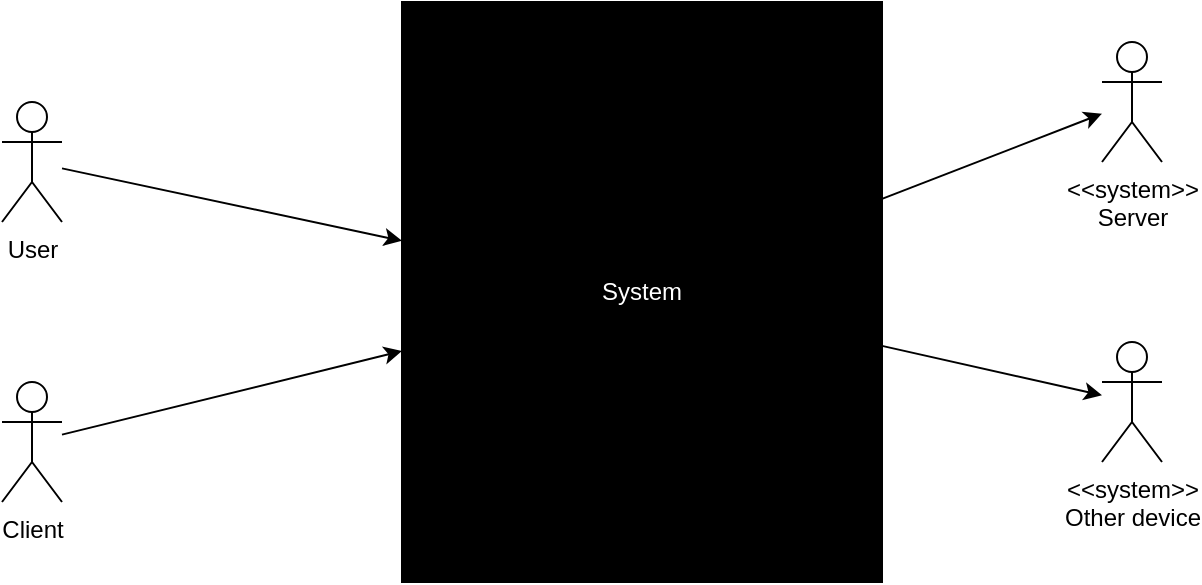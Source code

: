 <mxfile version="13.10.0" type="embed" pages="6">
    <diagram id="AL1-h4hdgsFVayH6yon7" name="Context">
        <mxGraphModel dx="1118" dy="766" grid="1" gridSize="10" guides="1" tooltips="1" connect="1" arrows="1" fold="1" page="1" pageScale="1" pageWidth="827" pageHeight="1169" math="0" shadow="0">
            <root>
                <mxCell id="6J5pDW46mqxVxYY52g6P-0"/>
                <mxCell id="6J5pDW46mqxVxYY52g6P-1" parent="6J5pDW46mqxVxYY52g6P-0"/>
                <mxCell id="c7GYSwN-kZRENEB_QYca-8" style="edgeStyle=none;rounded=0;orthogonalLoop=1;jettySize=auto;html=1;" parent="6J5pDW46mqxVxYY52g6P-1" source="6J5pDW46mqxVxYY52g6P-2" target="c7GYSwN-kZRENEB_QYca-3" edge="1">
                    <mxGeometry relative="1" as="geometry">
                        <mxPoint x="570" y="284" as="targetPoint"/>
                    </mxGeometry>
                </mxCell>
                <mxCell id="c7GYSwN-kZRENEB_QYca-9" style="edgeStyle=none;rounded=0;orthogonalLoop=1;jettySize=auto;html=1;" parent="6J5pDW46mqxVxYY52g6P-1" source="6J5pDW46mqxVxYY52g6P-2" target="c7GYSwN-kZRENEB_QYca-4" edge="1">
                    <mxGeometry relative="1" as="geometry"/>
                </mxCell>
                <mxCell id="6J5pDW46mqxVxYY52g6P-2" value="System" style="rounded=0;whiteSpace=wrap;html=1;fillColor=#000000;fontColor=#FFFFFF;" parent="6J5pDW46mqxVxYY52g6P-1" vertex="1">
                    <mxGeometry x="280" y="240" width="240" height="290" as="geometry"/>
                </mxCell>
                <mxCell id="c7GYSwN-kZRENEB_QYca-2" style="rounded=0;orthogonalLoop=1;jettySize=auto;html=1;" parent="6J5pDW46mqxVxYY52g6P-1" source="c7GYSwN-kZRENEB_QYca-0" target="6J5pDW46mqxVxYY52g6P-2" edge="1">
                    <mxGeometry relative="1" as="geometry"/>
                </mxCell>
                <mxCell id="c7GYSwN-kZRENEB_QYca-0" value="User" style="shape=umlActor;verticalLabelPosition=bottom;verticalAlign=top;html=1;" parent="6J5pDW46mqxVxYY52g6P-1" vertex="1">
                    <mxGeometry x="80" y="290" width="30" height="60" as="geometry"/>
                </mxCell>
                <mxCell id="c7GYSwN-kZRENEB_QYca-3" value="&amp;lt;&amp;lt;system&amp;gt;&amp;gt;&lt;br&gt;Server" style="shape=umlActor;verticalLabelPosition=bottom;verticalAlign=top;html=1;" parent="6J5pDW46mqxVxYY52g6P-1" vertex="1">
                    <mxGeometry x="630" y="260" width="30" height="60" as="geometry"/>
                </mxCell>
                <mxCell id="c7GYSwN-kZRENEB_QYca-4" value="&amp;lt;&amp;lt;system&amp;gt;&amp;gt;&lt;br&gt;Other device" style="shape=umlActor;verticalLabelPosition=bottom;verticalAlign=top;html=1;" parent="6J5pDW46mqxVxYY52g6P-1" vertex="1">
                    <mxGeometry x="630" y="410" width="30" height="60" as="geometry"/>
                </mxCell>
                <mxCell id="UFfQcZI7zQbrrZhTbMZ0-3" style="edgeStyle=none;rounded=0;orthogonalLoop=1;jettySize=auto;html=1;" parent="6J5pDW46mqxVxYY52g6P-1" source="UFfQcZI7zQbrrZhTbMZ0-0" target="6J5pDW46mqxVxYY52g6P-2" edge="1">
                    <mxGeometry relative="1" as="geometry"/>
                </mxCell>
                <mxCell id="UFfQcZI7zQbrrZhTbMZ0-0" value="Client" style="shape=umlActor;verticalLabelPosition=bottom;verticalAlign=top;html=1;" parent="6J5pDW46mqxVxYY52g6P-1" vertex="1">
                    <mxGeometry x="80" y="430" width="30" height="60" as="geometry"/>
                </mxCell>
            </root>
        </mxGraphModel>
    </diagram>
    <diagram name="Packages" id="6YXZeDPopdq_xGOGrKjl">
        <mxGraphModel dx="1118" dy="766" grid="1" gridSize="10" guides="1" tooltips="1" connect="1" arrows="1" fold="1" page="1" pageScale="1" pageWidth="827" pageHeight="1169" math="0" shadow="0">
            <root>
                <mxCell id="E9opURsQbrk2UNjL43F2-0"/>
                <mxCell id="E9opURsQbrk2UNjL43F2-1" parent="E9opURsQbrk2UNjL43F2-0"/>
                <mxCell id="E9opURsQbrk2UNjL43F2-4" value="" style="rounded=0;whiteSpace=wrap;html=1;fillColor=#dae8fc;strokeColor=#6c8ebf;" parent="E9opURsQbrk2UNjL43F2-1" vertex="1">
                    <mxGeometry x="180" y="80" width="480" height="600" as="geometry"/>
                </mxCell>
                <mxCell id="orLF9Xl-NUG6MuRQOzJv-5" style="edgeStyle=none;rounded=0;orthogonalLoop=1;jettySize=auto;html=1;" parent="E9opURsQbrk2UNjL43F2-1" source="E9opURsQbrk2UNjL43F2-6" target="E9opURsQbrk2UNjL43F2-9" edge="1">
                    <mxGeometry relative="1" as="geometry"/>
                </mxCell>
                <mxCell id="E9opURsQbrk2UNjL43F2-6" value="User" style="shape=umlActor;verticalLabelPosition=bottom;verticalAlign=top;html=1;" parent="E9opURsQbrk2UNjL43F2-1" vertex="1">
                    <mxGeometry x="80" y="220" width="30" height="60" as="geometry"/>
                </mxCell>
                <mxCell id="E9opURsQbrk2UNjL43F2-7" value="&amp;lt;&amp;lt;system&amp;gt;&amp;gt;&lt;br&gt;Server" style="shape=umlActor;verticalLabelPosition=bottom;verticalAlign=top;html=1;" parent="E9opURsQbrk2UNjL43F2-1" vertex="1">
                    <mxGeometry x="720" y="270" width="30" height="60" as="geometry"/>
                </mxCell>
                <mxCell id="E9opURsQbrk2UNjL43F2-8" value="&amp;lt;&amp;lt;system&amp;gt;&amp;gt;&lt;br&gt;Other device" style="shape=umlActor;verticalLabelPosition=bottom;verticalAlign=top;html=1;" parent="E9opURsQbrk2UNjL43F2-1" vertex="1">
                    <mxGeometry x="720" y="410" width="30" height="60" as="geometry"/>
                </mxCell>
                <mxCell id="orLF9Xl-NUG6MuRQOzJv-9" style="edgeStyle=none;rounded=0;orthogonalLoop=1;jettySize=auto;html=1;fontColor=#000000;" parent="E9opURsQbrk2UNjL43F2-1" source="orLF9Xl-NUG6MuRQOzJv-10" target="orLF9Xl-NUG6MuRQOzJv-8" edge="1">
                    <mxGeometry relative="1" as="geometry"/>
                </mxCell>
                <mxCell id="orLF9Xl-NUG6MuRQOzJv-11" style="edgeStyle=none;rounded=0;orthogonalLoop=1;jettySize=auto;html=1;fontColor=#000000;" parent="E9opURsQbrk2UNjL43F2-1" source="E9opURsQbrk2UNjL43F2-9" target="orLF9Xl-NUG6MuRQOzJv-10" edge="1">
                    <mxGeometry relative="1" as="geometry"/>
                </mxCell>
                <mxCell id="E9opURsQbrk2UNjL43F2-9" value="User" style="shape=folder;fontStyle=1;spacingTop=10;tabWidth=40;tabHeight=14;tabPosition=left;html=1;fillColor=#fff2cc;strokeColor=#d6b656;fontColor=#000000;" parent="E9opURsQbrk2UNjL43F2-1" vertex="1">
                    <mxGeometry x="220" y="250" width="160" height="100" as="geometry"/>
                </mxCell>
                <mxCell id="orLF9Xl-NUG6MuRQOzJv-2" style="edgeStyle=none;rounded=0;orthogonalLoop=1;jettySize=auto;html=1;" parent="E9opURsQbrk2UNjL43F2-1" source="orLF9Xl-NUG6MuRQOzJv-0" target="orLF9Xl-NUG6MuRQOzJv-1" edge="1">
                    <mxGeometry relative="1" as="geometry"/>
                </mxCell>
                <mxCell id="orLF9Xl-NUG6MuRQOzJv-0" value="Client" style="shape=umlActor;verticalLabelPosition=bottom;verticalAlign=top;html=1;" parent="E9opURsQbrk2UNjL43F2-1" vertex="1">
                    <mxGeometry x="80" y="470" width="30" height="60" as="geometry"/>
                </mxCell>
                <mxCell id="orLF9Xl-NUG6MuRQOzJv-3" style="edgeStyle=none;rounded=0;orthogonalLoop=1;jettySize=auto;html=1;" parent="E9opURsQbrk2UNjL43F2-1" source="orLF9Xl-NUG6MuRQOzJv-1" target="E9opURsQbrk2UNjL43F2-8" edge="1">
                    <mxGeometry relative="1" as="geometry"/>
                </mxCell>
                <mxCell id="orLF9Xl-NUG6MuRQOzJv-4" style="edgeStyle=none;rounded=0;orthogonalLoop=1;jettySize=auto;html=1;" parent="E9opURsQbrk2UNjL43F2-1" source="orLF9Xl-NUG6MuRQOzJv-1" target="E9opURsQbrk2UNjL43F2-7" edge="1">
                    <mxGeometry relative="1" as="geometry"/>
                </mxCell>
                <mxCell id="orLF9Xl-NUG6MuRQOzJv-1" value="Network" style="shape=folder;fontStyle=1;spacingTop=10;tabWidth=40;tabHeight=14;tabPosition=left;html=1;fillColor=#fff2cc;strokeColor=#d6b656;fontColor=#000000;" parent="E9opURsQbrk2UNjL43F2-1" vertex="1">
                    <mxGeometry x="334" y="510" width="160" height="100" as="geometry"/>
                </mxCell>
                <mxCell id="orLF9Xl-NUG6MuRQOzJv-8" value="Storage" style="shape=folder;fontStyle=1;spacingTop=10;tabWidth=40;tabHeight=14;tabPosition=left;html=1;fillColor=#fff2cc;strokeColor=#d6b656;fontColor=#000000;" parent="E9opURsQbrk2UNjL43F2-1" vertex="1">
                    <mxGeometry x="330" y="110" width="160" height="100" as="geometry"/>
                </mxCell>
                <mxCell id="orLF9Xl-NUG6MuRQOzJv-12" style="edgeStyle=none;rounded=0;orthogonalLoop=1;jettySize=auto;html=1;fontColor=#000000;" parent="E9opURsQbrk2UNjL43F2-1" source="orLF9Xl-NUG6MuRQOzJv-10" target="orLF9Xl-NUG6MuRQOzJv-1" edge="1">
                    <mxGeometry relative="1" as="geometry"/>
                </mxCell>
                <mxCell id="orLF9Xl-NUG6MuRQOzJv-10" value="Program" style="shape=folder;fontStyle=1;spacingTop=10;tabWidth=40;tabHeight=14;tabPosition=left;html=1;fillColor=#fff2cc;strokeColor=#d6b656;fontColor=#000000;" parent="E9opURsQbrk2UNjL43F2-1" vertex="1">
                    <mxGeometry x="460" y="250" width="160" height="100" as="geometry"/>
                </mxCell>
            </root>
        </mxGraphModel>
    </diagram>
    <diagram id="WF8cTKXz_o5KtCRZTKww" name="DataManager">
        <mxGraphModel dx="291" dy="766" grid="1" gridSize="10" guides="1" tooltips="1" connect="1" arrows="1" fold="1" page="1" pageScale="1" pageWidth="827" pageHeight="1169" math="0" shadow="0">
            <root>
                <mxCell id="Pk3Y0sDnsGEQqYOogz7k-0"/>
                <mxCell id="Pk3Y0sDnsGEQqYOogz7k-1" parent="Pk3Y0sDnsGEQqYOogz7k-0"/>
                <mxCell id="-yMDUEkYc6U7FfnnZ4ZD-0" value="DataManager" style="ellipse;whiteSpace=wrap;html=1;shadow=0;fillColor=#f8cecc;strokeColor=#b85450;fontColor=#000000;" parent="Pk3Y0sDnsGEQqYOogz7k-1" vertex="1">
                    <mxGeometry x="1171" y="40" width="140" height="70" as="geometry"/>
                </mxCell>
                <mxCell id="-yMDUEkYc6U7FfnnZ4ZD-2" style="rounded=0;orthogonalLoop=1;jettySize=auto;html=1;fontColor=#000000;" parent="Pk3Y0sDnsGEQqYOogz7k-1" source="-yMDUEkYc6U7FfnnZ4ZD-0" target="-yMDUEkYc6U7FfnnZ4ZD-12" edge="1">
                    <mxGeometry relative="1" as="geometry"/>
                </mxCell>
                <mxCell id="-yMDUEkYc6U7FfnnZ4ZD-3" value="Other App" style="ellipse;whiteSpace=wrap;html=1;shadow=0;fillColor=#fff2cc;strokeColor=#d6b656;fontColor=#000000;" parent="Pk3Y0sDnsGEQqYOogz7k-1" vertex="1">
                    <mxGeometry x="1420" y="370" width="140" height="70" as="geometry"/>
                </mxCell>
                <mxCell id="-yMDUEkYc6U7FfnnZ4ZD-8" style="edgeStyle=none;rounded=0;html=1;startArrow=none;startFill=0;jettySize=auto;orthogonalLoop=1;fontColor=#000000;" parent="Pk3Y0sDnsGEQqYOogz7k-1" source="-yMDUEkYc6U7FfnnZ4ZD-0" target="-yMDUEkYc6U7FfnnZ4ZD-3" edge="1">
                    <mxGeometry relative="1" as="geometry">
                        <mxPoint x="1402.165" y="358.362" as="sourcePoint"/>
                    </mxGeometry>
                </mxCell>
                <mxCell id="-yMDUEkYc6U7FfnnZ4ZD-9" style="edgeStyle=none;rounded=0;html=1;startArrow=none;startFill=0;jettySize=auto;orthogonalLoop=1;fontColor=#000000;" parent="Pk3Y0sDnsGEQqYOogz7k-1" source="-yMDUEkYc6U7FfnnZ4ZD-0" target="-yMDUEkYc6U7FfnnZ4ZD-17" edge="1">
                    <mxGeometry relative="1" as="geometry"/>
                </mxCell>
                <mxCell id="-yMDUEkYc6U7FfnnZ4ZD-10" value="ODP" style="ellipse;whiteSpace=wrap;html=1;shadow=0;fillColor=#fff2cc;strokeColor=#d6b656;fontColor=#000000;" parent="Pk3Y0sDnsGEQqYOogz7k-1" vertex="1">
                    <mxGeometry x="890" y="290" width="140" height="70" as="geometry"/>
                </mxCell>
                <mxCell id="-yMDUEkYc6U7FfnnZ4ZD-12" value="HTML" style="ellipse;whiteSpace=wrap;html=1;shadow=0;fillColor=#fff2cc;strokeColor=#d6b656;fontColor=#000000;" parent="Pk3Y0sDnsGEQqYOogz7k-1" vertex="1">
                    <mxGeometry x="1000" y="390" width="140" height="70" as="geometry"/>
                </mxCell>
                <mxCell id="-yMDUEkYc6U7FfnnZ4ZD-13" style="edgeStyle=none;rounded=0;html=1;startArrow=none;startFill=0;jettySize=auto;orthogonalLoop=1;fontColor=#000000;" parent="Pk3Y0sDnsGEQqYOogz7k-1" source="-yMDUEkYc6U7FfnnZ4ZD-0" target="-yMDUEkYc6U7FfnnZ4ZD-10" edge="1">
                    <mxGeometry relative="1" as="geometry">
                        <mxPoint x="1226.0" y="459.073" as="sourcePoint"/>
                    </mxGeometry>
                </mxCell>
                <mxCell id="-yMDUEkYc6U7FfnnZ4ZD-17" value="Stored in Cache" style="ellipse;whiteSpace=wrap;html=1;shadow=0;fillColor=#d5e8d4;strokeColor=#82b366;fontColor=#000000;" parent="Pk3Y0sDnsGEQqYOogz7k-1" vertex="1">
                    <mxGeometry x="910" y="70" width="140" height="70" as="geometry"/>
                </mxCell>
                <mxCell id="-yMDUEkYc6U7FfnnZ4ZD-19" value="Encryption / Decryption" style="ellipse;whiteSpace=wrap;html=1;shadow=0;fillColor=#d5e8d4;strokeColor=#82b366;fontColor=#000000;" parent="Pk3Y0sDnsGEQqYOogz7k-1" vertex="1">
                    <mxGeometry x="1470" y="60" width="140" height="70" as="geometry"/>
                </mxCell>
                <mxCell id="-yMDUEkYc6U7FfnnZ4ZD-20" style="edgeStyle=none;rounded=0;html=1;startArrow=none;startFill=0;jettySize=auto;orthogonalLoop=1;fontColor=#000000;" parent="Pk3Y0sDnsGEQqYOogz7k-1" source="-yMDUEkYc6U7FfnnZ4ZD-0" target="-yMDUEkYc6U7FfnnZ4ZD-19" edge="1">
                    <mxGeometry relative="1" as="geometry"/>
                </mxCell>
                <mxCell id="-yMDUEkYc6U7FfnnZ4ZD-21" value="FTP" style="ellipse;whiteSpace=wrap;html=1;shadow=0;fillColor=#fff2cc;strokeColor=#d6b656;fontColor=#000000;" parent="Pk3Y0sDnsGEQqYOogz7k-1" vertex="1">
                    <mxGeometry x="1230" y="400" width="140" height="70" as="geometry"/>
                </mxCell>
                <mxCell id="-yMDUEkYc6U7FfnnZ4ZD-22" style="rounded=0;html=1;startArrow=none;startFill=0;jettySize=auto;orthogonalLoop=1;fontColor=#000000;" parent="Pk3Y0sDnsGEQqYOogz7k-1" source="-yMDUEkYc6U7FfnnZ4ZD-0" target="-yMDUEkYc6U7FfnnZ4ZD-21" edge="1">
                    <mxGeometry relative="1" as="geometry"/>
                </mxCell>
            </root>
        </mxGraphModel>
    </diagram>
    <diagram id="49TnV0c6ifiZeNyL8bGE" name="AppManager">
        <mxGraphModel dx="1863" dy="1277" grid="1" gridSize="10" guides="1" tooltips="1" connect="1" arrows="1" fold="1" page="1" pageScale="1" pageWidth="827" pageHeight="1169" math="0" shadow="0">
            <root>
                <mxCell id="rX05nqekZC7pyH_LNASz-0"/>
                <mxCell id="rX05nqekZC7pyH_LNASz-1" parent="rX05nqekZC7pyH_LNASz-0"/>
                <mxCell id="_uSwUZgyzYdsKtZDyFy9-1" style="edgeStyle=none;rounded=0;orthogonalLoop=1;jettySize=auto;html=1;fontColor=#000000;" parent="rX05nqekZC7pyH_LNASz-1" source="a-PLmxCelXJSYvkqQ847-0" target="_uSwUZgyzYdsKtZDyFy9-0" edge="1">
                    <mxGeometry relative="1" as="geometry"/>
                </mxCell>
                <mxCell id="a-PLmxCelXJSYvkqQ847-0" value="AppManager" style="ellipse;whiteSpace=wrap;html=1;shadow=0;fillColor=#f8cecc;strokeColor=#b85450;fontColor=#000000;" parent="rX05nqekZC7pyH_LNASz-1" vertex="1">
                    <mxGeometry x="730" y="493.5" width="140" height="70" as="geometry"/>
                </mxCell>
                <mxCell id="a-PLmxCelXJSYvkqQ847-1" value="Data" style="ellipse;whiteSpace=wrap;html=1;fillColor=#dae8fc;strokeColor=#6c8ebf;fontColor=#000000;" parent="rX05nqekZC7pyH_LNASz-1" vertex="1">
                    <mxGeometry x="1060" y="400" width="170" height="70" as="geometry"/>
                </mxCell>
                <mxCell id="a-PLmxCelXJSYvkqQ847-2" value="Permissions&lt;br&gt;" style="ellipse;whiteSpace=wrap;html=1;fillColor=#dae8fc;strokeColor=#6c8ebf;fontColor=#000000;" parent="rX05nqekZC7pyH_LNASz-1" vertex="1">
                    <mxGeometry x="560" y="395" width="170" height="70" as="geometry"/>
                </mxCell>
                <mxCell id="a-PLmxCelXJSYvkqQ847-3" style="edgeStyle=none;rounded=0;html=1;startArrow=none;startFill=0;jettySize=auto;orthogonalLoop=1;strokeColor=#000000;fontColor=#000000;" parent="rX05nqekZC7pyH_LNASz-1" source="a-PLmxCelXJSYvkqQ847-0" target="a-PLmxCelXJSYvkqQ847-2" edge="1">
                    <mxGeometry relative="1" as="geometry"/>
                </mxCell>
                <mxCell id="a-PLmxCelXJSYvkqQ847-4" style="rounded=0;orthogonalLoop=1;jettySize=auto;html=1;fontColor=#000000;" parent="rX05nqekZC7pyH_LNASz-1" source="a-PLmxCelXJSYvkqQ847-5" target="a-PLmxCelXJSYvkqQ847-20" edge="1">
                    <mxGeometry relative="1" as="geometry"/>
                </mxCell>
                <mxCell id="ww1bza0KaRBGcjdTDMza-1" style="rounded=0;orthogonalLoop=1;jettySize=auto;html=1;fontColor=#000000;" parent="rX05nqekZC7pyH_LNASz-1" source="a-PLmxCelXJSYvkqQ847-5" target="ww1bza0KaRBGcjdTDMza-0" edge="1">
                    <mxGeometry relative="1" as="geometry"/>
                </mxCell>
                <mxCell id="a-PLmxCelXJSYvkqQ847-5" value="APIs" style="ellipse;whiteSpace=wrap;html=1;fillColor=#d5e8d4;strokeColor=#82b366;fontColor=#000000;" parent="rX05nqekZC7pyH_LNASz-1" vertex="1">
                    <mxGeometry x="920" y="500" width="170" height="70" as="geometry"/>
                </mxCell>
                <mxCell id="a-PLmxCelXJSYvkqQ847-6" style="edgeStyle=none;rounded=0;html=1;startArrow=none;startFill=0;jettySize=auto;orthogonalLoop=1;fontColor=#000000;" parent="rX05nqekZC7pyH_LNASz-1" source="a-PLmxCelXJSYvkqQ847-0" target="a-PLmxCelXJSYvkqQ847-5" edge="1">
                    <mxGeometry relative="1" as="geometry"/>
                </mxCell>
                <mxCell id="a-PLmxCelXJSYvkqQ847-7" style="edgeStyle=none;rounded=0;html=1;startArrow=none;startFill=0;jettySize=auto;orthogonalLoop=1;fontColor=#000000;" parent="rX05nqekZC7pyH_LNASz-1" source="a-PLmxCelXJSYvkqQ847-5" target="a-PLmxCelXJSYvkqQ847-1" edge="1">
                    <mxGeometry relative="1" as="geometry"/>
                </mxCell>
                <mxCell id="a-PLmxCelXJSYvkqQ847-8" value="GUI" style="ellipse;whiteSpace=wrap;html=1;fillColor=#dae8fc;strokeColor=#6c8ebf;fontColor=#000000;" parent="rX05nqekZC7pyH_LNASz-1" vertex="1">
                    <mxGeometry x="1150" y="500" width="170" height="70" as="geometry"/>
                </mxCell>
                <mxCell id="a-PLmxCelXJSYvkqQ847-9" style="edgeStyle=none;rounded=0;html=1;startArrow=none;startFill=0;jettySize=auto;orthogonalLoop=1;fontColor=#000000;" parent="rX05nqekZC7pyH_LNASz-1" source="a-PLmxCelXJSYvkqQ847-5" target="a-PLmxCelXJSYvkqQ847-8" edge="1">
                    <mxGeometry relative="1" as="geometry"/>
                </mxCell>
                <mxCell id="a-PLmxCelXJSYvkqQ847-10" value="Security App&lt;br&gt;" style="ellipse;whiteSpace=wrap;html=1;fillColor=#fff2cc;strokeColor=#d6b656;fontColor=#000000;" parent="rX05nqekZC7pyH_LNASz-1" vertex="1">
                    <mxGeometry x="510" y="260" width="170" height="70" as="geometry"/>
                </mxCell>
                <mxCell id="a-PLmxCelXJSYvkqQ847-11" style="edgeStyle=none;rounded=0;html=1;entryX=0.5;entryY=1;startArrow=none;startFill=0;jettySize=auto;orthogonalLoop=1;fontColor=#000000;" parent="rX05nqekZC7pyH_LNASz-1" source="a-PLmxCelXJSYvkqQ847-2" target="a-PLmxCelXJSYvkqQ847-10" edge="1">
                    <mxGeometry relative="1" as="geometry"/>
                </mxCell>
                <mxCell id="a-PLmxCelXJSYvkqQ847-12" value="Manual authorization&lt;br&gt;" style="ellipse;whiteSpace=wrap;html=1;fillColor=#fff2cc;strokeColor=#d6b656;fontColor=#000000;" parent="rX05nqekZC7pyH_LNASz-1" vertex="1">
                    <mxGeometry x="350" y="360" width="170" height="70" as="geometry"/>
                </mxCell>
                <mxCell id="a-PLmxCelXJSYvkqQ847-13" style="edgeStyle=none;rounded=0;html=1;startArrow=none;startFill=0;jettySize=auto;orthogonalLoop=1;fontColor=#000000;" parent="rX05nqekZC7pyH_LNASz-1" source="a-PLmxCelXJSYvkqQ847-2" target="a-PLmxCelXJSYvkqQ847-12" edge="1">
                    <mxGeometry relative="1" as="geometry">
                        <mxPoint x="490" y="375" as="targetPoint"/>
                    </mxGeometry>
                </mxCell>
                <mxCell id="a-PLmxCelXJSYvkqQ847-14" value="App types" style="ellipse;whiteSpace=wrap;html=1;fillColor=#dae8fc;strokeColor=#6c8ebf;fontColor=#000000;" parent="rX05nqekZC7pyH_LNASz-1" vertex="1">
                    <mxGeometry x="520" y="530" width="170" height="70" as="geometry"/>
                </mxCell>
                <mxCell id="a-PLmxCelXJSYvkqQ847-15" style="rounded=0;html=1;startArrow=none;startFill=0;jettySize=auto;orthogonalLoop=1;strokeColor=#000000;fontColor=#000000;" parent="rX05nqekZC7pyH_LNASz-1" source="a-PLmxCelXJSYvkqQ847-0" target="a-PLmxCelXJSYvkqQ847-14" edge="1">
                    <mxGeometry relative="1" as="geometry"/>
                </mxCell>
                <mxCell id="B5IrCnFHRbCQaCrZ68_w-3" style="edgeStyle=none;rounded=0;orthogonalLoop=1;jettySize=auto;html=1;fontColor=#000000;" parent="rX05nqekZC7pyH_LNASz-1" source="a-PLmxCelXJSYvkqQ847-16" target="B5IrCnFHRbCQaCrZ68_w-2" edge="1">
                    <mxGeometry relative="1" as="geometry"/>
                </mxCell>
                <mxCell id="B5IrCnFHRbCQaCrZ68_w-5" style="edgeStyle=none;rounded=0;orthogonalLoop=1;jettySize=auto;html=1;fontColor=#000000;" parent="rX05nqekZC7pyH_LNASz-1" source="a-PLmxCelXJSYvkqQ847-16" target="B5IrCnFHRbCQaCrZ68_w-4" edge="1">
                    <mxGeometry relative="1" as="geometry"/>
                </mxCell>
                <mxCell id="a-PLmxCelXJSYvkqQ847-16" value="Formal Language" style="ellipse;whiteSpace=wrap;html=1;fillColor=#fff2cc;strokeColor=#d6b656;fontColor=#000000;" parent="rX05nqekZC7pyH_LNASz-1" vertex="1">
                    <mxGeometry x="430" y="650" width="170" height="70" as="geometry"/>
                </mxCell>
                <mxCell id="a-PLmxCelXJSYvkqQ847-17" style="edgeStyle=none;rounded=0;html=1;startArrow=none;startFill=0;jettySize=auto;orthogonalLoop=1;fontColor=#000000;" parent="rX05nqekZC7pyH_LNASz-1" source="a-PLmxCelXJSYvkqQ847-14" target="a-PLmxCelXJSYvkqQ847-28" edge="1">
                    <mxGeometry relative="1" as="geometry">
                        <mxPoint x="467.599" y="607.26" as="targetPoint"/>
                    </mxGeometry>
                </mxCell>
                <mxCell id="a-PLmxCelXJSYvkqQ847-18" style="edgeStyle=none;rounded=0;html=1;startArrow=none;startFill=0;jettySize=auto;orthogonalLoop=1;fontColor=#000000;" parent="rX05nqekZC7pyH_LNASz-1" source="a-PLmxCelXJSYvkqQ847-14" target="a-PLmxCelXJSYvkqQ847-16" edge="1">
                    <mxGeometry relative="1" as="geometry">
                        <mxPoint x="875" y="860" as="targetPoint"/>
                    </mxGeometry>
                </mxCell>
                <mxCell id="a-PLmxCelXJSYvkqQ847-19" style="edgeStyle=none;rounded=0;orthogonalLoop=1;jettySize=auto;html=1;fontColor=#000000;" parent="rX05nqekZC7pyH_LNASz-1" source="a-PLmxCelXJSYvkqQ847-20" target="a-PLmxCelXJSYvkqQ847-27" edge="1">
                    <mxGeometry relative="1" as="geometry"/>
                </mxCell>
                <mxCell id="a-PLmxCelXJSYvkqQ847-20" value="Request" style="ellipse;whiteSpace=wrap;html=1;fillColor=#dae8fc;strokeColor=#6c8ebf;fontColor=#000000;" parent="rX05nqekZC7pyH_LNASz-1" vertex="1">
                    <mxGeometry x="1030" y="610" width="170" height="70" as="geometry"/>
                </mxCell>
                <mxCell id="a-PLmxCelXJSYvkqQ847-23" value="Auto finder&lt;br&gt;" style="ellipse;whiteSpace=wrap;html=1;fillColor=#fff2cc;strokeColor=#d6b656;fontColor=#000000;" parent="rX05nqekZC7pyH_LNASz-1" vertex="1">
                    <mxGeometry x="1240" y="590" width="170" height="70" as="geometry"/>
                </mxCell>
                <mxCell id="a-PLmxCelXJSYvkqQ847-24" style="edgeStyle=none;rounded=0;html=1;startArrow=none;startFill=0;jettySize=auto;orthogonalLoop=1;fontColor=#000000;" parent="rX05nqekZC7pyH_LNASz-1" source="a-PLmxCelXJSYvkqQ847-20" target="a-PLmxCelXJSYvkqQ847-23" edge="1">
                    <mxGeometry relative="1" as="geometry">
                        <mxPoint x="470" y="595" as="targetPoint"/>
                    </mxGeometry>
                </mxCell>
                <mxCell id="a-PLmxCelXJSYvkqQ847-25" value="Request to an App&lt;br&gt;" style="ellipse;whiteSpace=wrap;html=1;fillColor=#fff2cc;strokeColor=#d6b656;fontColor=#000000;" parent="rX05nqekZC7pyH_LNASz-1" vertex="1">
                    <mxGeometry x="1020" y="740" width="170" height="70" as="geometry"/>
                </mxCell>
                <mxCell id="a-PLmxCelXJSYvkqQ847-26" style="edgeStyle=none;rounded=0;html=1;startArrow=none;startFill=0;jettySize=auto;orthogonalLoop=1;fontColor=#000000;" parent="rX05nqekZC7pyH_LNASz-1" source="a-PLmxCelXJSYvkqQ847-20" target="a-PLmxCelXJSYvkqQ847-25" edge="1">
                    <mxGeometry relative="1" as="geometry">
                        <mxPoint x="505.104" y="725.251" as="targetPoint"/>
                    </mxGeometry>
                </mxCell>
                <mxCell id="a-PLmxCelXJSYvkqQ847-27" value="Request to a server" style="ellipse;whiteSpace=wrap;html=1;fillColor=#fff2cc;strokeColor=#d6b656;fontColor=#000000;" parent="rX05nqekZC7pyH_LNASz-1" vertex="1">
                    <mxGeometry x="1200" y="690" width="170" height="70" as="geometry"/>
                </mxCell>
                <mxCell id="a-PLmxCelXJSYvkqQ847-28" value="Other languages" style="ellipse;whiteSpace=wrap;html=1;fillColor=#fff2cc;strokeColor=#d6b656;fontColor=#000000;" parent="rX05nqekZC7pyH_LNASz-1" vertex="1">
                    <mxGeometry x="270" y="520" width="170" height="70" as="geometry"/>
                </mxCell>
                <mxCell id="B5IrCnFHRbCQaCrZ68_w-2" value="Compiled" style="ellipse;whiteSpace=wrap;html=1;fillColor=#fff2cc;strokeColor=#d6b656;fontColor=#000000;" parent="rX05nqekZC7pyH_LNASz-1" vertex="1">
                    <mxGeometry x="244" y="740" width="170" height="70" as="geometry"/>
                </mxCell>
                <mxCell id="B5IrCnFHRbCQaCrZ68_w-4" value="Source" style="ellipse;whiteSpace=wrap;html=1;fillColor=#fff2cc;strokeColor=#d6b656;fontColor=#000000;" parent="rX05nqekZC7pyH_LNASz-1" vertex="1">
                    <mxGeometry x="450" y="810" width="170" height="70" as="geometry"/>
                </mxCell>
                <mxCell id="ww1bza0KaRBGcjdTDMza-0" value="Event" style="ellipse;whiteSpace=wrap;html=1;fillColor=#dae8fc;strokeColor=#6c8ebf;fontColor=#000000;" parent="rX05nqekZC7pyH_LNASz-1" vertex="1">
                    <mxGeometry x="870" y="380" width="170" height="70" as="geometry"/>
                </mxCell>
                <mxCell id="_uSwUZgyzYdsKtZDyFy9-0" value="Response" style="ellipse;whiteSpace=wrap;html=1;fillColor=#dae8fc;strokeColor=#6c8ebf;fontColor=#000000;" parent="rX05nqekZC7pyH_LNASz-1" vertex="1">
                    <mxGeometry x="740" y="610" width="170" height="70" as="geometry"/>
                </mxCell>
            </root>
        </mxGraphModel>
    </diagram>
    <diagram id="veBEU8i3NO6MpNnZHCR-" name="EncryptionModule">
        <mxGraphModel dx="1118" dy="766" grid="1" gridSize="10" guides="1" tooltips="1" connect="1" arrows="1" fold="1" page="1" pageScale="1" pageWidth="827" pageHeight="1169" math="0" shadow="0">
            <root>
                <mxCell id="DFyGhb6JVYN7RhWKaapj-0"/>
                <mxCell id="DFyGhb6JVYN7RhWKaapj-1" parent="DFyGhb6JVYN7RhWKaapj-0"/>
                <mxCell id="M4--a1Le92PXE-c29II8-0" style="edgeStyle=none;rounded=0;orthogonalLoop=1;jettySize=auto;html=1;fontColor=#000000;" parent="DFyGhb6JVYN7RhWKaapj-1" source="DFyGhb6JVYN7RhWKaapj-2" target="DFyGhb6JVYN7RhWKaapj-13" edge="1">
                    <mxGeometry relative="1" as="geometry"/>
                </mxCell>
                <mxCell id="DFyGhb6JVYN7RhWKaapj-2" value="KeysBox" style="ellipse;whiteSpace=wrap;html=1;shadow=0;fillColor=#f8cecc;strokeColor=#b85450;fontColor=#000000;" parent="DFyGhb6JVYN7RhWKaapj-1" vertex="1">
                    <mxGeometry x="510" y="260" width="140" height="70" as="geometry"/>
                </mxCell>
                <mxCell id="BXCcWnmFFv5htV1o1z1x-0" style="rounded=0;orthogonalLoop=1;jettySize=auto;html=1;fontColor=#000000;" parent="DFyGhb6JVYN7RhWKaapj-1" source="DFyGhb6JVYN7RhWKaapj-5" target="DFyGhb6JVYN7RhWKaapj-2" edge="1">
                    <mxGeometry relative="1" as="geometry"/>
                </mxCell>
                <mxCell id="DFyGhb6JVYN7RhWKaapj-5" value="Encrypted by user's password" style="ellipse;whiteSpace=wrap;html=1;shadow=0;fillColor=#d5e8d4;strokeColor=#82b366;fontColor=#000000;" parent="DFyGhb6JVYN7RhWKaapj-1" vertex="1">
                    <mxGeometry x="570" y="80" width="140" height="70" as="geometry"/>
                </mxCell>
                <mxCell id="DFyGhb6JVYN7RhWKaapj-7" value="Symmetrical keys" style="ellipse;whiteSpace=wrap;html=1;shadow=0;fillColor=#dae8fc;strokeColor=#6c8ebf;fontColor=#000000;" parent="DFyGhb6JVYN7RhWKaapj-1" vertex="1">
                    <mxGeometry x="650" y="520" width="140" height="70" as="geometry"/>
                </mxCell>
                <mxCell id="DFyGhb6JVYN7RhWKaapj-8" value="Asymmetric keys with public to encryption" style="ellipse;whiteSpace=wrap;html=1;shadow=0;fillColor=#dae8fc;strokeColor=#6c8ebf;fontColor=#000000;" parent="DFyGhb6JVYN7RhWKaapj-1" vertex="1">
                    <mxGeometry x="340" y="510" width="140" height="70" as="geometry"/>
                </mxCell>
                <mxCell id="DFyGhb6JVYN7RhWKaapj-9" value="Asymmetric keys with public to decryption" style="ellipse;whiteSpace=wrap;html=1;shadow=0;fillColor=#dae8fc;strokeColor=#6c8ebf;fontColor=#000000;" parent="DFyGhb6JVYN7RhWKaapj-1" vertex="1">
                    <mxGeometry x="490" y="520" width="140" height="70" as="geometry"/>
                </mxCell>
                <mxCell id="DFyGhb6JVYN7RhWKaapj-10" style="edgeStyle=none;rounded=0;html=1;startArrow=none;startFill=0;jettySize=auto;orthogonalLoop=1;fontColor=#000000;" parent="DFyGhb6JVYN7RhWKaapj-1" source="DFyGhb6JVYN7RhWKaapj-2" target="DFyGhb6JVYN7RhWKaapj-7" edge="1">
                    <mxGeometry relative="1" as="geometry"/>
                </mxCell>
                <mxCell id="DFyGhb6JVYN7RhWKaapj-11" style="edgeStyle=none;rounded=0;html=1;startArrow=none;startFill=0;jettySize=auto;orthogonalLoop=1;fontColor=#000000;" parent="DFyGhb6JVYN7RhWKaapj-1" source="DFyGhb6JVYN7RhWKaapj-2" target="DFyGhb6JVYN7RhWKaapj-8" edge="1">
                    <mxGeometry relative="1" as="geometry"/>
                </mxCell>
                <mxCell id="DFyGhb6JVYN7RhWKaapj-12" style="edgeStyle=none;rounded=0;html=1;startArrow=none;startFill=0;jettySize=auto;orthogonalLoop=1;fontColor=#000000;" parent="DFyGhb6JVYN7RhWKaapj-1" source="DFyGhb6JVYN7RhWKaapj-2" target="DFyGhb6JVYN7RhWKaapj-9" edge="1">
                    <mxGeometry relative="1" as="geometry"/>
                </mxCell>
                <mxCell id="DFyGhb6JVYN7RhWKaapj-13" value="Sharing keys" style="ellipse;whiteSpace=wrap;html=1;shadow=0;fillColor=#d5e8d4;strokeColor=#82b366;fontColor=#000000;" parent="DFyGhb6JVYN7RhWKaapj-1" vertex="1">
                    <mxGeometry x="670" y="330" width="140" height="70" as="geometry"/>
                </mxCell>
                <mxCell id="M4--a1Le92PXE-c29II8-3" style="edgeStyle=none;rounded=0;orthogonalLoop=1;jettySize=auto;html=1;fontColor=#000000;" parent="DFyGhb6JVYN7RhWKaapj-1" source="M4--a1Le92PXE-c29II8-1" target="M4--a1Le92PXE-c29II8-2" edge="1">
                    <mxGeometry relative="1" as="geometry"/>
                </mxCell>
                <mxCell id="M4--a1Le92PXE-c29II8-6" style="edgeStyle=none;rounded=0;orthogonalLoop=1;jettySize=auto;html=1;fontColor=#000000;" parent="DFyGhb6JVYN7RhWKaapj-1" source="M4--a1Le92PXE-c29II8-1" target="M4--a1Le92PXE-c29II8-5" edge="1">
                    <mxGeometry relative="1" as="geometry"/>
                </mxCell>
                <mxCell id="5ZMODKo_jDgsa89PHrTJ-5" style="edgeStyle=none;rounded=0;orthogonalLoop=1;jettySize=auto;html=1;fontColor=#000000;" parent="DFyGhb6JVYN7RhWKaapj-1" source="M4--a1Le92PXE-c29II8-1" target="5ZMODKo_jDgsa89PHrTJ-0" edge="1">
                    <mxGeometry relative="1" as="geometry"/>
                </mxCell>
                <mxCell id="M4--a1Le92PXE-c29II8-1" value="Encryption for communications" style="ellipse;whiteSpace=wrap;html=1;shadow=0;fillColor=#f8cecc;strokeColor=#b85450;fontColor=#000000;" parent="DFyGhb6JVYN7RhWKaapj-1" vertex="1">
                    <mxGeometry x="190" y="60" width="140" height="70" as="geometry"/>
                </mxCell>
                <mxCell id="x0RzcMRs4jeraa-7IA-y-0" style="edgeStyle=none;rounded=0;orthogonalLoop=1;jettySize=auto;html=1;fontColor=#000000;" parent="DFyGhb6JVYN7RhWKaapj-1" source="M4--a1Le92PXE-c29II8-2" target="DFyGhb6JVYN7RhWKaapj-2" edge="1">
                    <mxGeometry relative="1" as="geometry"/>
                </mxCell>
                <mxCell id="M4--a1Le92PXE-c29II8-2" value="Without Authority" style="ellipse;whiteSpace=wrap;html=1;shadow=0;fillColor=#fff2cc;strokeColor=#d6b656;fontColor=#000000;" parent="DFyGhb6JVYN7RhWKaapj-1" vertex="1">
                    <mxGeometry x="300" y="260" width="140" height="70" as="geometry"/>
                </mxCell>
                <mxCell id="M4--a1Le92PXE-c29II8-5" value="With Authority" style="ellipse;whiteSpace=wrap;html=1;shadow=0;fillColor=#fff2cc;strokeColor=#d6b656;fontColor=#000000;" parent="DFyGhb6JVYN7RhWKaapj-1" vertex="1">
                    <mxGeometry x="100" y="230" width="140" height="70" as="geometry"/>
                </mxCell>
                <mxCell id="5ZMODKo_jDgsa89PHrTJ-3" style="edgeStyle=none;rounded=0;orthogonalLoop=1;jettySize=auto;html=1;fontColor=#000000;" parent="DFyGhb6JVYN7RhWKaapj-1" source="5ZMODKo_jDgsa89PHrTJ-0" target="5ZMODKo_jDgsa89PHrTJ-1" edge="1">
                    <mxGeometry relative="1" as="geometry"/>
                </mxCell>
                <mxCell id="5ZMODKo_jDgsa89PHrTJ-4" style="edgeStyle=none;rounded=0;orthogonalLoop=1;jettySize=auto;html=1;fontColor=#000000;" parent="DFyGhb6JVYN7RhWKaapj-1" source="5ZMODKo_jDgsa89PHrTJ-0" target="5ZMODKo_jDgsa89PHrTJ-2" edge="1">
                    <mxGeometry relative="1" as="geometry"/>
                </mxCell>
                <mxCell id="5ZMODKo_jDgsa89PHrTJ-0" value="Proxy" style="ellipse;whiteSpace=wrap;html=1;shadow=0;fillColor=#d5e8d4;strokeColor=#82b366;fontColor=#000000;" parent="DFyGhb6JVYN7RhWKaapj-1" vertex="1">
                    <mxGeometry x="230" y="360" width="140" height="70" as="geometry"/>
                </mxCell>
                <mxCell id="5ZMODKo_jDgsa89PHrTJ-1" value="VPN" style="ellipse;whiteSpace=wrap;html=1;shadow=0;fillColor=#fff2cc;strokeColor=#d6b656;fontColor=#000000;" parent="DFyGhb6JVYN7RhWKaapj-1" vertex="1">
                    <mxGeometry x="30" y="380" width="140" height="70" as="geometry"/>
                </mxCell>
                <mxCell id="5ZMODKo_jDgsa89PHrTJ-2" value="Network" style="ellipse;whiteSpace=wrap;html=1;shadow=0;fillColor=#fff2cc;strokeColor=#d6b656;fontColor=#000000;" parent="DFyGhb6JVYN7RhWKaapj-1" vertex="1">
                    <mxGeometry x="120" y="500" width="140" height="70" as="geometry"/>
                </mxCell>
            </root>
        </mxGraphModel>
    </diagram>
    <diagram id="b-lQx8sLt_0nUlZw0DZu" name="UserManager">
        <mxGraphModel dx="1118" dy="766" grid="1" gridSize="10" guides="1" tooltips="1" connect="1" arrows="1" fold="1" page="1" pageScale="1" pageWidth="827" pageHeight="1169" math="0" shadow="0">
            <root>
                <mxCell id="DyDfvB5neiGvLx3PL-S7-0"/>
                <mxCell id="DyDfvB5neiGvLx3PL-S7-1" parent="DyDfvB5neiGvLx3PL-S7-0"/>
                <mxCell id="DyDfvB5neiGvLx3PL-S7-2" value="UserManager" style="ellipse;whiteSpace=wrap;html=1;shadow=0;fillColor=#f8cecc;strokeColor=#b85450;fontColor=#000000;" parent="DyDfvB5neiGvLx3PL-S7-1" vertex="1">
                    <mxGeometry x="320" y="80" width="140" height="70" as="geometry"/>
                </mxCell>
                <mxCell id="DyDfvB5neiGvLx3PL-S7-3" value="Login" style="ellipse;whiteSpace=wrap;html=1;shadow=0;fillColor=#dae8fc;strokeColor=#6c8ebf;fontColor=#000000;" parent="DyDfvB5neiGvLx3PL-S7-1" vertex="1">
                    <mxGeometry x="100" y="220" width="140" height="70" as="geometry"/>
                </mxCell>
                <mxCell id="DyDfvB5neiGvLx3PL-S7-4" value="Encryption / Decryption&lt;br&gt;" style="ellipse;whiteSpace=wrap;html=1;fillColor=#dae8fc;strokeColor=#6c8ebf;fontColor=#000000;" parent="DyDfvB5neiGvLx3PL-S7-1" vertex="1">
                    <mxGeometry x="620" y="410" width="170" height="70" as="geometry"/>
                </mxCell>
                <mxCell id="DyDfvB5neiGvLx3PL-S7-5" style="edgeStyle=none;rounded=0;html=1;startArrow=none;startFill=0;jettySize=auto;orthogonalLoop=1;fontColor=#000000;" parent="DyDfvB5neiGvLx3PL-S7-1" source="DyDfvB5neiGvLx3PL-S7-2" target="DyDfvB5neiGvLx3PL-S7-3" edge="1">
                    <mxGeometry relative="1" as="geometry"/>
                </mxCell>
                <mxCell id="DyDfvB5neiGvLx3PL-S7-6" style="edgeStyle=none;rounded=0;html=1;startArrow=none;startFill=0;jettySize=auto;orthogonalLoop=1;fontColor=#000000;" parent="DyDfvB5neiGvLx3PL-S7-1" source="9J5Ej-AdiL1yNl3GE8GN-0" target="DyDfvB5neiGvLx3PL-S7-4" edge="1">
                    <mxGeometry relative="1" as="geometry"/>
                </mxCell>
                <mxCell id="DyDfvB5neiGvLx3PL-S7-7" value="Main apps" style="ellipse;whiteSpace=wrap;html=1;fillColor=#dae8fc;strokeColor=#6c8ebf;fontColor=#000000;" parent="DyDfvB5neiGvLx3PL-S7-1" vertex="1">
                    <mxGeometry x="430" y="410" width="170" height="70" as="geometry"/>
                </mxCell>
                <mxCell id="DyDfvB5neiGvLx3PL-S7-8" style="edgeStyle=none;rounded=0;html=1;startArrow=none;startFill=0;jettySize=auto;orthogonalLoop=1;fontColor=#000000;" parent="DyDfvB5neiGvLx3PL-S7-1" source="DyDfvB5neiGvLx3PL-S7-2" target="9J5Ej-AdiL1yNl3GE8GN-0" edge="1">
                    <mxGeometry relative="1" as="geometry"/>
                </mxCell>
                <mxCell id="DyDfvB5neiGvLx3PL-S7-17" value="By Tookantook protocol" style="ellipse;whiteSpace=wrap;html=1;shadow=0;fillColor=#fff2cc;strokeColor=#d6b656;fontColor=#000000;" parent="DyDfvB5neiGvLx3PL-S7-1" vertex="1">
                    <mxGeometry x="180" y="400" width="140" height="70" as="geometry"/>
                </mxCell>
                <mxCell id="DyDfvB5neiGvLx3PL-S7-18" style="edgeStyle=none;rounded=0;html=1;startArrow=none;startFill=0;jettySize=auto;orthogonalLoop=1;fontColor=#000000;" parent="DyDfvB5neiGvLx3PL-S7-1" source="DyDfvB5neiGvLx3PL-S7-3" target="DyDfvB5neiGvLx3PL-S7-17" edge="1">
                    <mxGeometry relative="1" as="geometry"/>
                </mxCell>
                <mxCell id="DyDfvB5neiGvLx3PL-S7-19" value="In local" style="ellipse;whiteSpace=wrap;html=1;shadow=0;fillColor=#fff2cc;strokeColor=#d6b656;fontColor=#000000;" parent="DyDfvB5neiGvLx3PL-S7-1" vertex="1">
                    <mxGeometry x="20" y="400" width="140" height="70" as="geometry"/>
                </mxCell>
                <mxCell id="DyDfvB5neiGvLx3PL-S7-20" style="edgeStyle=none;rounded=0;html=1;startArrow=none;startFill=0;jettySize=auto;orthogonalLoop=1;fontColor=#000000;" parent="DyDfvB5neiGvLx3PL-S7-1" source="DyDfvB5neiGvLx3PL-S7-3" target="DyDfvB5neiGvLx3PL-S7-19" edge="1">
                    <mxGeometry relative="1" as="geometry"/>
                </mxCell>
                <mxCell id="9J5Ej-AdiL1yNl3GE8GN-1" style="rounded=0;orthogonalLoop=1;jettySize=auto;html=1;fontColor=#000000;" parent="DyDfvB5neiGvLx3PL-S7-1" source="9J5Ej-AdiL1yNl3GE8GN-0" target="DyDfvB5neiGvLx3PL-S7-7" edge="1">
                    <mxGeometry relative="1" as="geometry"/>
                </mxCell>
                <mxCell id="9J5Ej-AdiL1yNl3GE8GN-0" value="Account" style="ellipse;whiteSpace=wrap;html=1;fillColor=#dae8fc;strokeColor=#6c8ebf;fontColor=#000000;" parent="DyDfvB5neiGvLx3PL-S7-1" vertex="1">
                    <mxGeometry x="510" y="220" width="170" height="70" as="geometry"/>
                </mxCell>
            </root>
        </mxGraphModel>
    </diagram>
</mxfile>